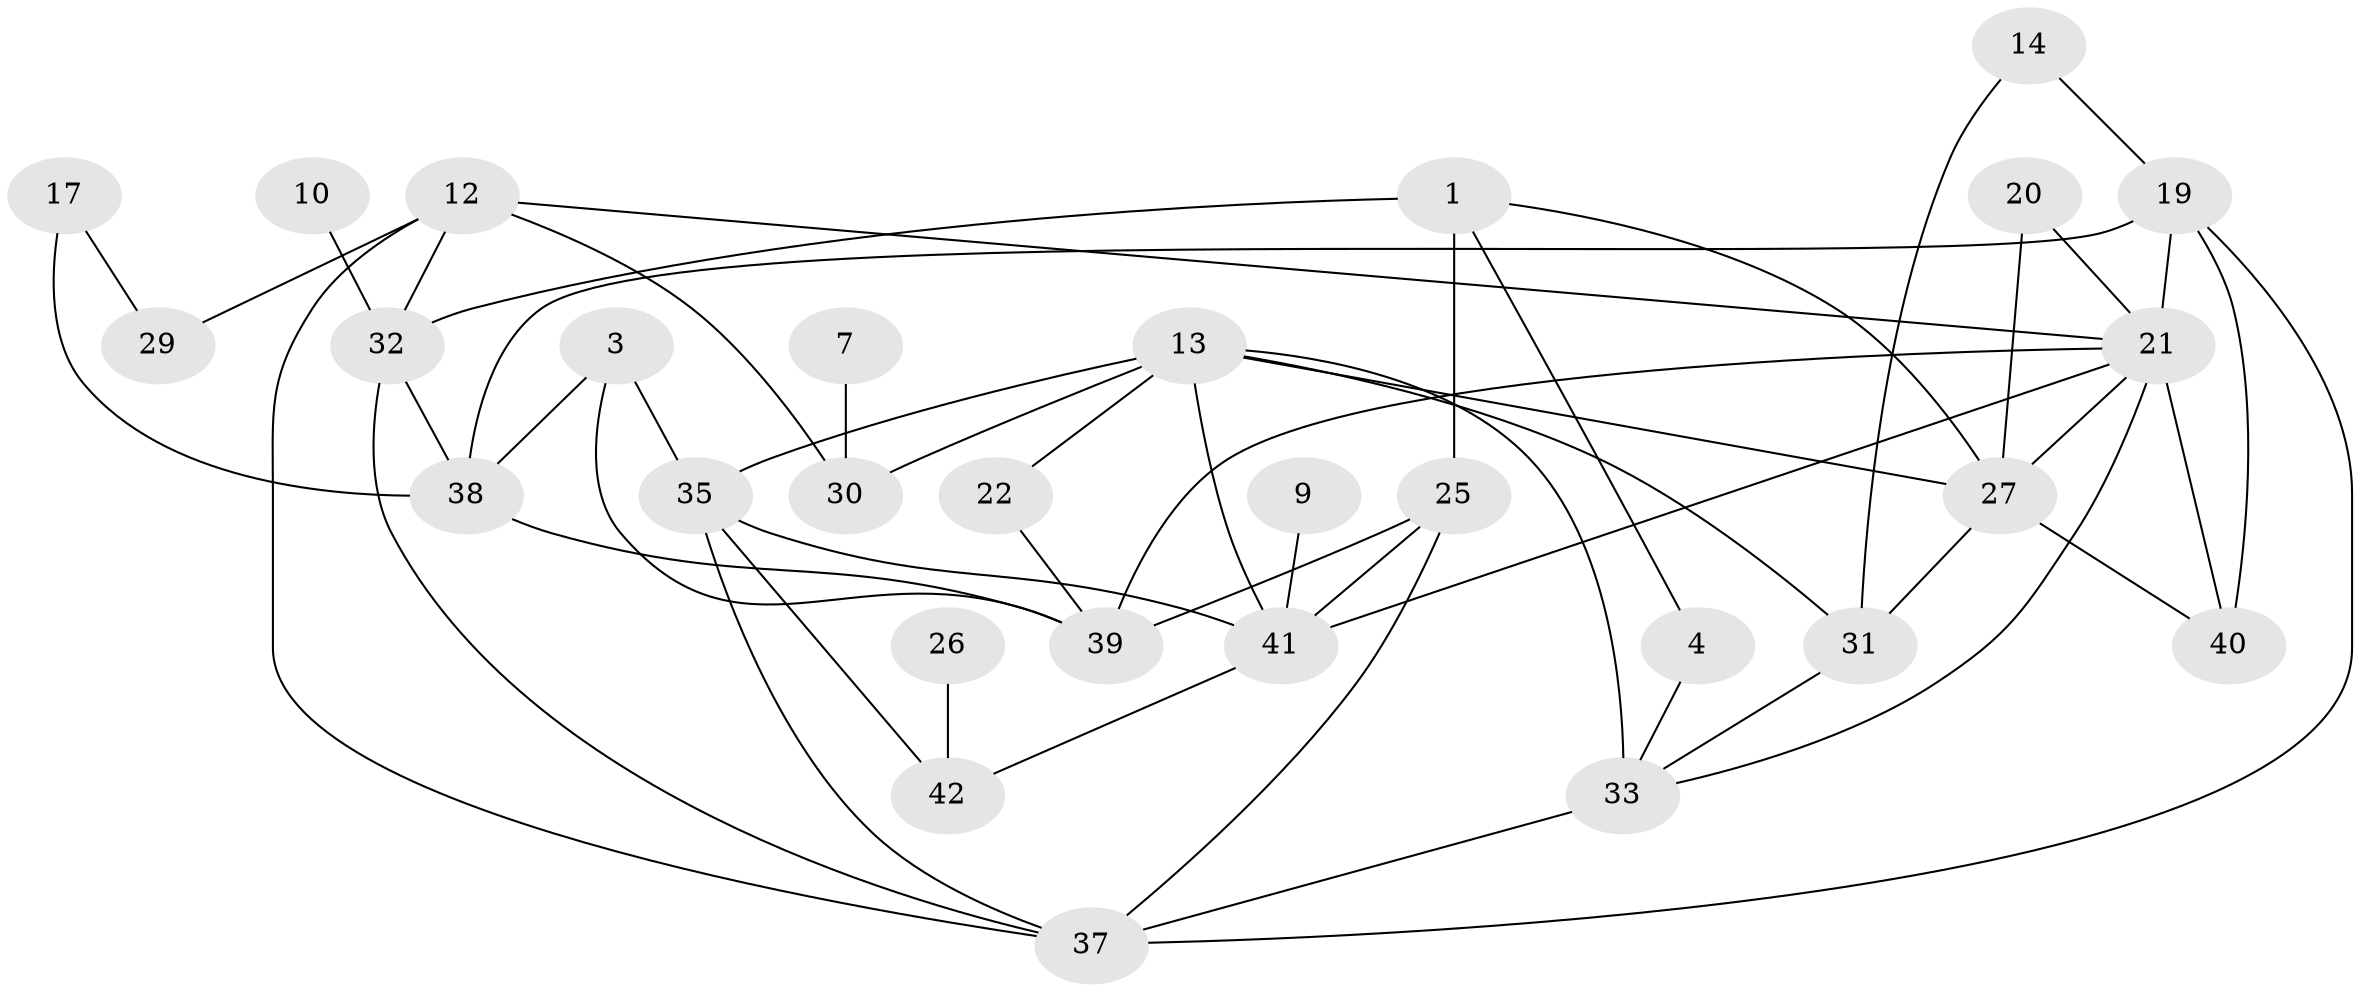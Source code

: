 // original degree distribution, {4: 0.13095238095238096, 5: 0.07142857142857142, 3: 0.2619047619047619, 2: 0.19047619047619047, 1: 0.16666666666666666, 0: 0.14285714285714285, 6: 0.03571428571428571}
// Generated by graph-tools (version 1.1) at 2025/25/03/09/25 03:25:24]
// undirected, 29 vertices, 54 edges
graph export_dot {
graph [start="1"]
  node [color=gray90,style=filled];
  1;
  3;
  4;
  7;
  9;
  10;
  12;
  13;
  14;
  17;
  19;
  20;
  21;
  22;
  25;
  26;
  27;
  29;
  30;
  31;
  32;
  33;
  35;
  37;
  38;
  39;
  40;
  41;
  42;
  1 -- 4 [weight=1.0];
  1 -- 25 [weight=2.0];
  1 -- 27 [weight=1.0];
  1 -- 32 [weight=1.0];
  3 -- 35 [weight=1.0];
  3 -- 38 [weight=1.0];
  3 -- 39 [weight=1.0];
  4 -- 33 [weight=1.0];
  7 -- 30 [weight=1.0];
  9 -- 41 [weight=1.0];
  10 -- 32 [weight=1.0];
  12 -- 21 [weight=1.0];
  12 -- 29 [weight=1.0];
  12 -- 30 [weight=1.0];
  12 -- 32 [weight=1.0];
  12 -- 37 [weight=1.0];
  13 -- 22 [weight=1.0];
  13 -- 27 [weight=1.0];
  13 -- 30 [weight=1.0];
  13 -- 31 [weight=1.0];
  13 -- 33 [weight=2.0];
  13 -- 35 [weight=2.0];
  13 -- 41 [weight=1.0];
  14 -- 19 [weight=1.0];
  14 -- 31 [weight=1.0];
  17 -- 29 [weight=1.0];
  17 -- 38 [weight=1.0];
  19 -- 21 [weight=1.0];
  19 -- 37 [weight=1.0];
  19 -- 38 [weight=2.0];
  19 -- 40 [weight=1.0];
  20 -- 21 [weight=1.0];
  20 -- 27 [weight=1.0];
  21 -- 27 [weight=1.0];
  21 -- 33 [weight=1.0];
  21 -- 39 [weight=1.0];
  21 -- 40 [weight=1.0];
  21 -- 41 [weight=1.0];
  22 -- 39 [weight=1.0];
  25 -- 37 [weight=1.0];
  25 -- 39 [weight=2.0];
  25 -- 41 [weight=1.0];
  26 -- 42 [weight=1.0];
  27 -- 31 [weight=1.0];
  27 -- 40 [weight=1.0];
  31 -- 33 [weight=1.0];
  32 -- 37 [weight=1.0];
  32 -- 38 [weight=1.0];
  33 -- 37 [weight=1.0];
  35 -- 37 [weight=1.0];
  35 -- 41 [weight=1.0];
  35 -- 42 [weight=1.0];
  38 -- 39 [weight=1.0];
  41 -- 42 [weight=1.0];
}
